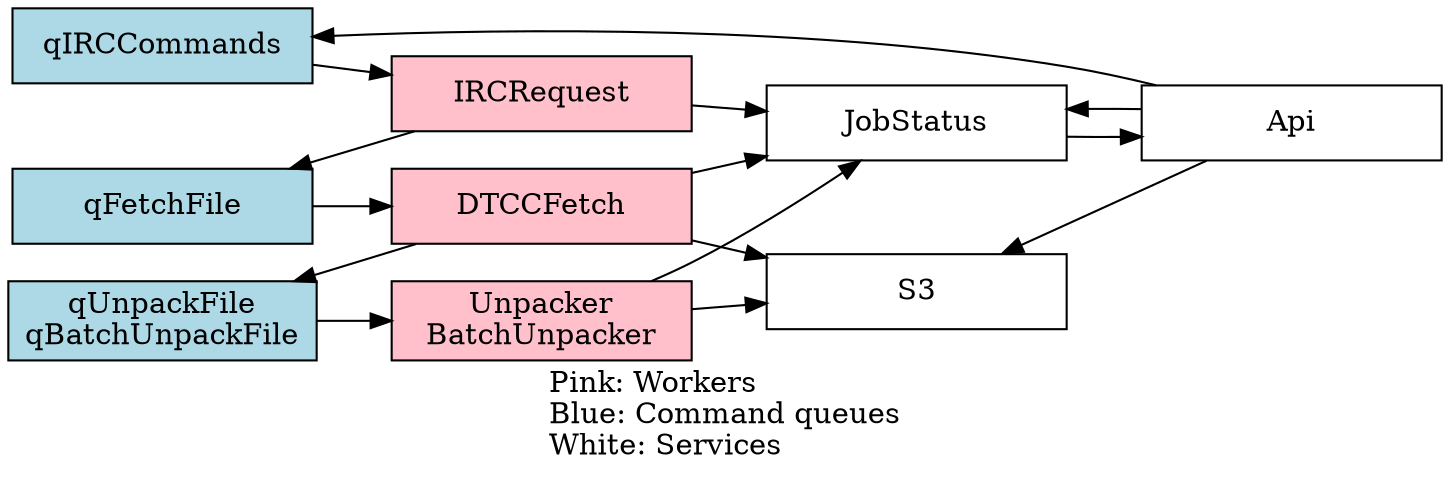 digraph G {
    rankdir=LR;
    label="Pink: Workers\lBlue: Command queues\lWhite: Services\l"
    bgcolor="transparent"
    node [shape="rectangle" width="2" style=filled]

    node [fillcolor="lightblue"]
    { rank=same qIRCCommands qFetchFile qUnpackFile[label="qUnpackFile\nqBatchUnpackFile"] }
    node [fillcolor="pink"]
    { rank=same IRCRequest DTCCFetch Unpacker[label="Unpacker\nBatchUnpacker"] }
    node [fillcolor="white"]
    Api
    S3
    JobStatus 

    Api -> qIRCCommands;
    qIRCCommands -> IRCRequest;
    qFetchFile -> DTCCFetch;
    qUnpackFile -> Unpacker;

    IRCRequest -> qFetchFile;
    DTCCFetch -> qUnpackFile;

    JobStatus -> Api;

    {DTCCFetch, Unpacker} -> S3;
    Api -> S3 [constraint=false];
    {Api, IRCRequest, DTCCFetch, Unpacker} -> JobStatus;
}
